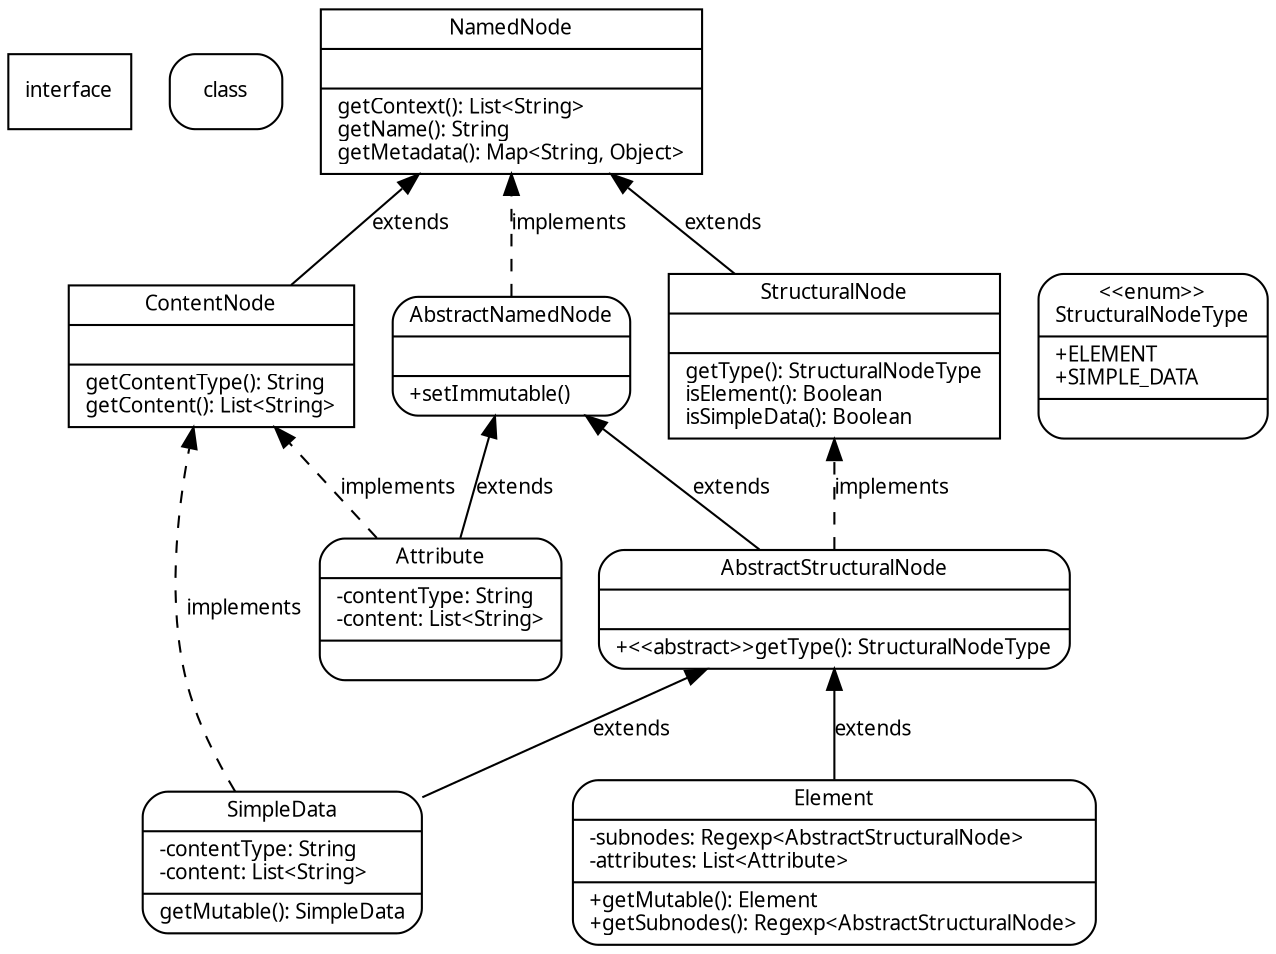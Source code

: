 digraph nodes_full {
	rankdir = BT;
	node [shape = rectangle, fontname = "TeXGyrePagella-Regular", fontsize = 10];
	edge [fontname = "TeXGyrePagella-Regular", fontsize = 10];
{
	rank = same;
	interface [style = solid];
	class [style= rounded, label = "class"];

	NamedNode 
	[shape = record, label = "{<head> NamedNode|<fields> |<methods> getContext():\ List\<String\>\lgetName():\ String\lgetMetadata():\ Map\<String, Object\>}"];
}

{
	rank = same;
	ContentNode
	[shape = record, label = "{<head> ContentNode|<fields> |<methods> getContentType():\ String\lgetContent():\ List\<String\>\l}"];

	AbstractNamedNode 
	[style= rounded, shape = record, label = "{<head> AbstractNamedNode|<fields> |<methods> +setImmutable()\l}"];
	StructuralNode
	[shape = record, label = "{<head> StructuralNode|<fields> |<methods> getType():\ StructuralNodeType\lisElement():\ Boolean\lisSimpleData():\ Boolean\l}"];

	StructuralNodeType 
	[style = rounded, shape = record, label = "{<head> \<\<enum\>\>\nStructuralNodeType|<fields> +ELEMENT\l+SIMPLE_DATA\l|<methods> }"];
}
	Attribute [style= rounded]
	[shape = record, label = "{<head> Attribute|<fields> -contentType:\ String\l-content:\ List\<String\>|<methods> }"];

	AbstractStructuralNode [style= rounded]
	[shape = record, label = "{<head> AbstractStructuralNode|<fields> |<methods>+\<\<abstract\>\>getType(): StructuralNodeType\l}"];

	SimpleData [style= rounded]
	[shape = record, label = "{<head> SimpleData|<fields> -contentType:\ String\l-content:\ List\<String\>\l|<methods> getMutable():\ SimpleData}"];

	Element [style= rounded]
	[shape = record, label = "{<head> Element|<fields> -subnodes:\ Regexp\<AbstractStructuralNode\>\l-attributes:\ List\<Attribute\>\l|<methods> +getMutable():\ Element\l+getSubnodes():\ Regexp\<AbstractStructuralNode\>\l}"];
	
	StructuralNode -> NamedNode [label = "extends"];
	ContentNode -> NamedNode [label = "extends"];
	AbstractNamedNode -> NamedNode [style = dashed, label = "implements"];
	
	AbstractStructuralNode -> StructuralNode [style = dashed, label = "implements"];
	AbstractStructuralNode -> AbstractNamedNode [label = "extends"];
	
	Element -> AbstractStructuralNode [label = "extends"];
	SimpleData -> AbstractStructuralNode [label = "extends"];
	SimpleData -> ContentNode [style = dashed, label = "implements"];
	
	Attribute -> AbstractNamedNode [label = "extends"];
	Attribute -> ContentNode [style = dashed, label = "implements"];
}
